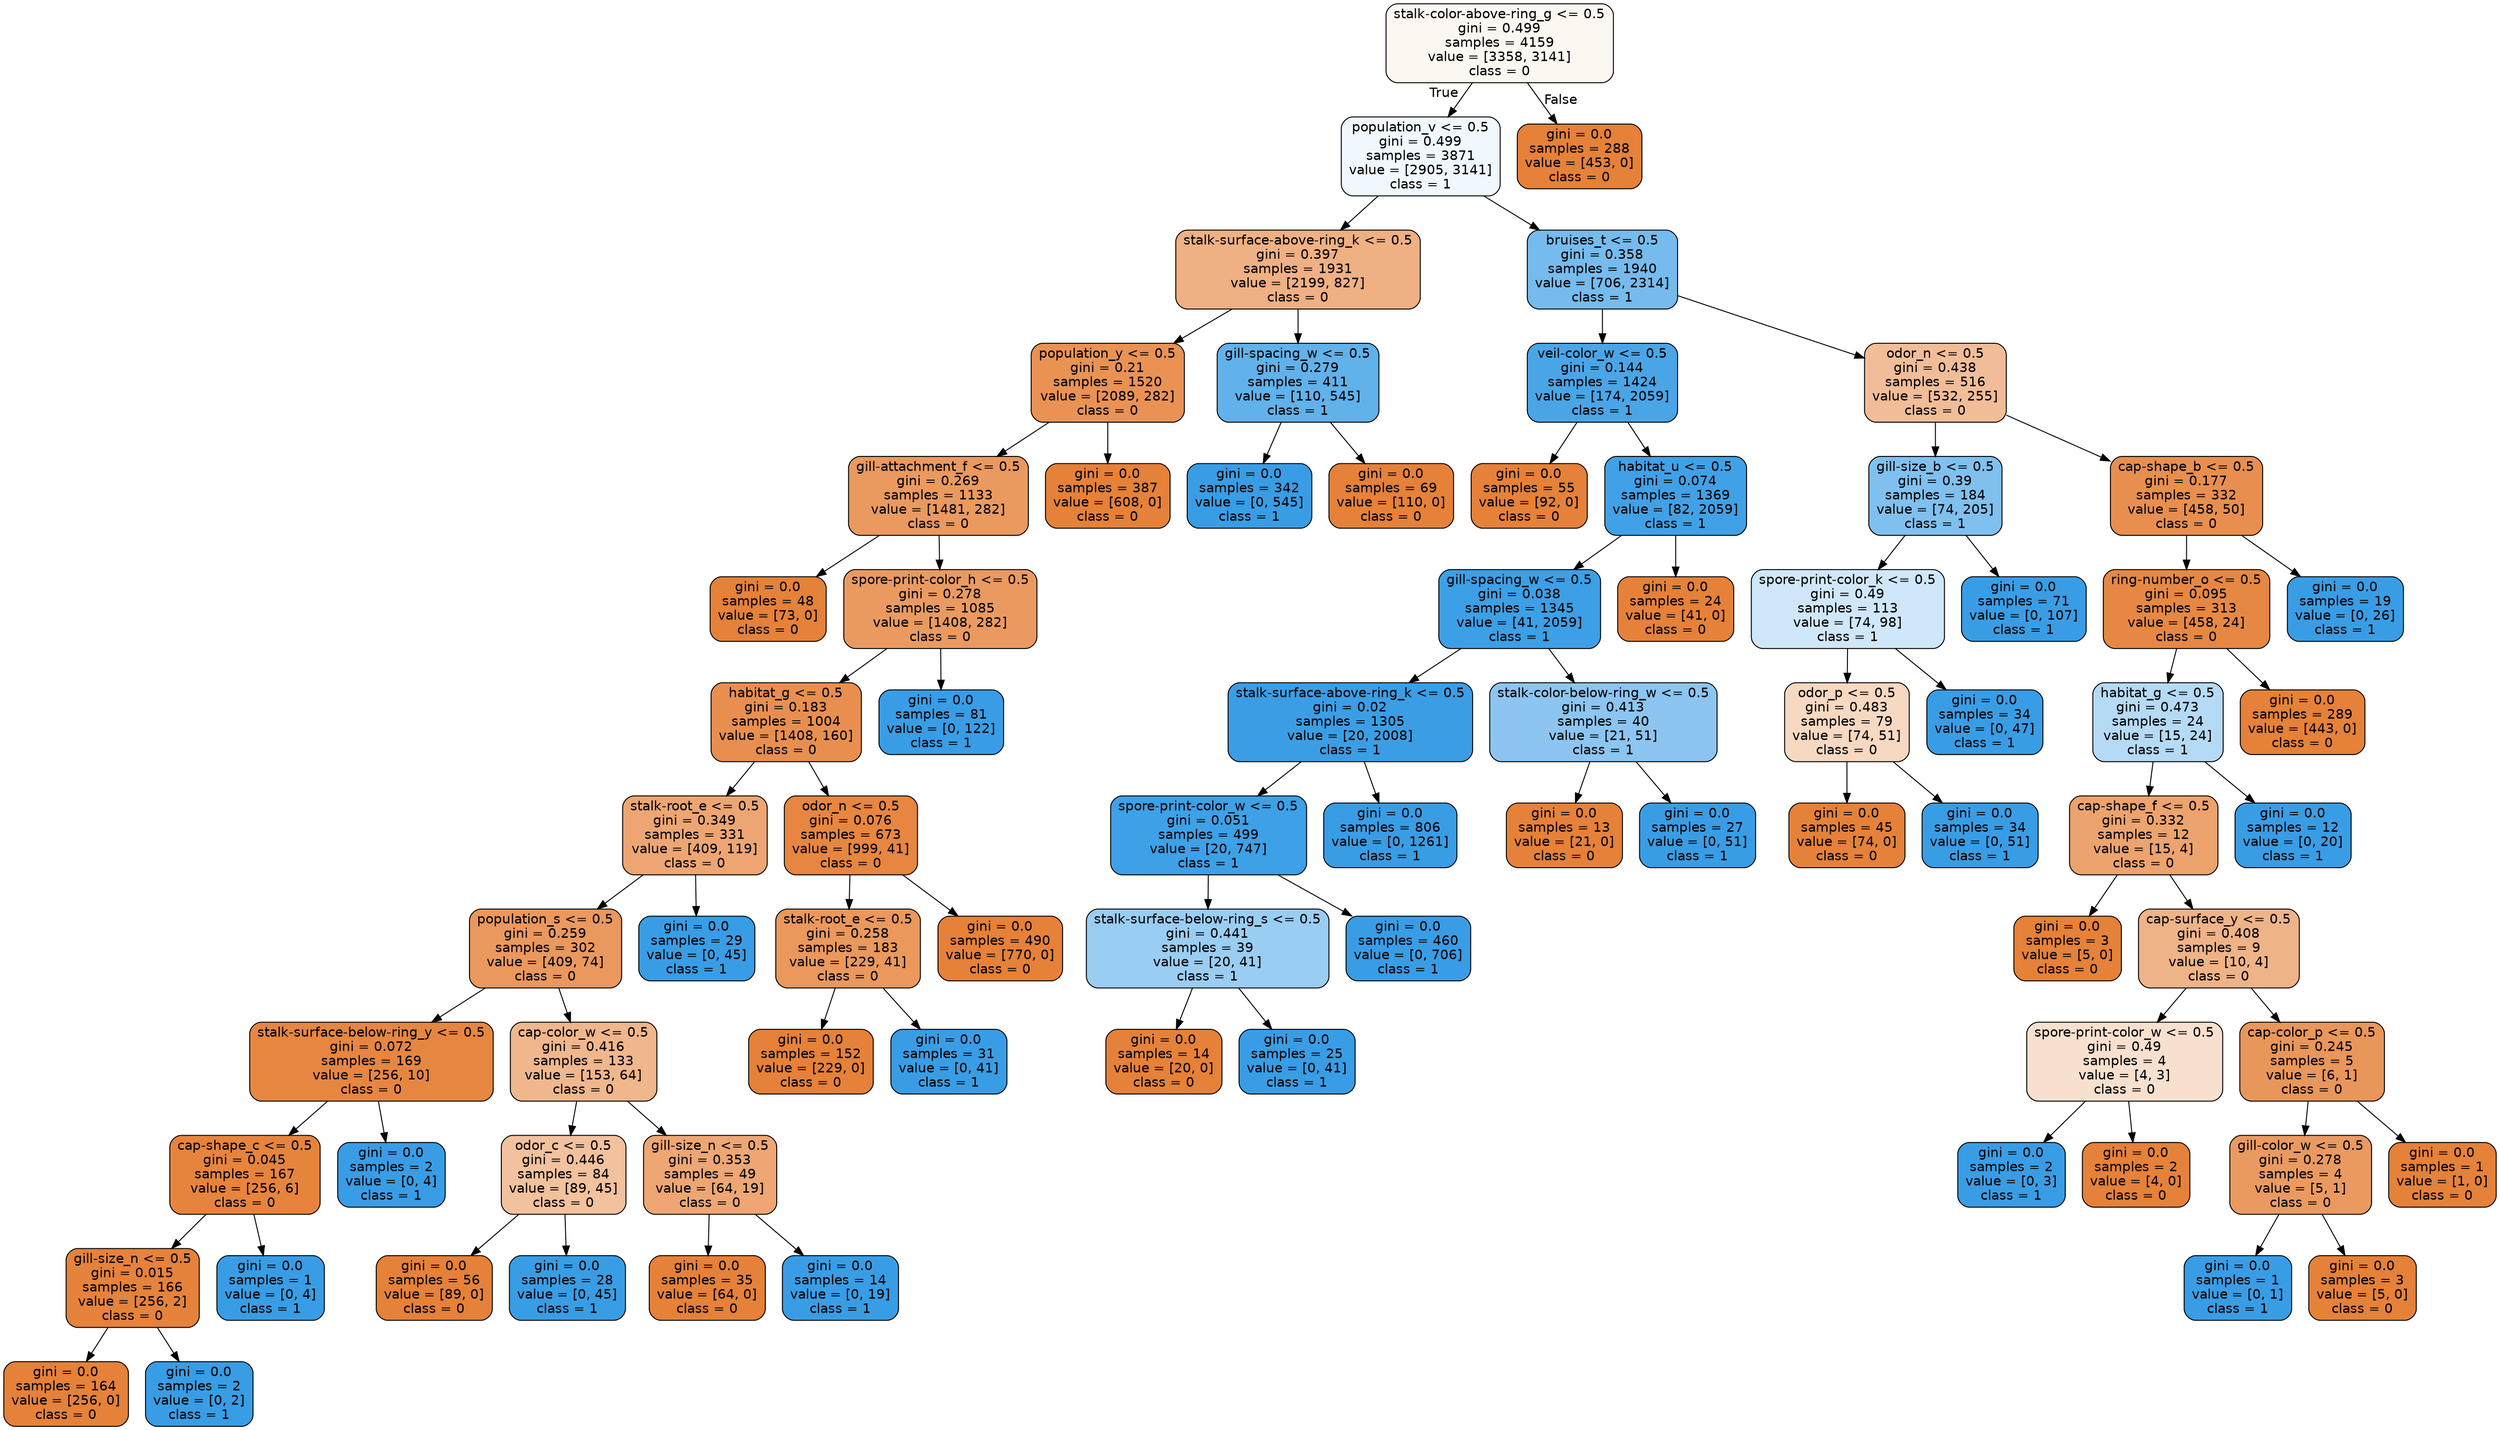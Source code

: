 digraph Tree {
node [shape=box, style="filled, rounded", color="black", fontname="helvetica"] ;
edge [fontname="helvetica"] ;
0 [label="stalk-color-above-ring_g <= 0.5\ngini = 0.499\nsamples = 4159\nvalue = [3358, 3141]\nclass = 0", fillcolor="#fdf7f2"] ;
1 [label="population_v <= 0.5\ngini = 0.499\nsamples = 3871\nvalue = [2905, 3141]\nclass = 1", fillcolor="#f0f8fd"] ;
0 -> 1 [labeldistance=2.5, labelangle=45, headlabel="True"] ;
2 [label="stalk-surface-above-ring_k <= 0.5\ngini = 0.397\nsamples = 1931\nvalue = [2199, 827]\nclass = 0", fillcolor="#efb083"] ;
1 -> 2 ;
3 [label="population_y <= 0.5\ngini = 0.21\nsamples = 1520\nvalue = [2089, 282]\nclass = 0", fillcolor="#e99254"] ;
2 -> 3 ;
4 [label="gill-attachment_f <= 0.5\ngini = 0.269\nsamples = 1133\nvalue = [1481, 282]\nclass = 0", fillcolor="#ea995f"] ;
3 -> 4 ;
5 [label="gini = 0.0\nsamples = 48\nvalue = [73, 0]\nclass = 0", fillcolor="#e58139"] ;
4 -> 5 ;
6 [label="spore-print-color_h <= 0.5\ngini = 0.278\nsamples = 1085\nvalue = [1408, 282]\nclass = 0", fillcolor="#ea9a61"] ;
4 -> 6 ;
7 [label="habitat_g <= 0.5\ngini = 0.183\nsamples = 1004\nvalue = [1408, 160]\nclass = 0", fillcolor="#e88f50"] ;
6 -> 7 ;
8 [label="stalk-root_e <= 0.5\ngini = 0.349\nsamples = 331\nvalue = [409, 119]\nclass = 0", fillcolor="#eda673"] ;
7 -> 8 ;
9 [label="population_s <= 0.5\ngini = 0.259\nsamples = 302\nvalue = [409, 74]\nclass = 0", fillcolor="#ea985d"] ;
8 -> 9 ;
10 [label="stalk-surface-below-ring_y <= 0.5\ngini = 0.072\nsamples = 169\nvalue = [256, 10]\nclass = 0", fillcolor="#e68641"] ;
9 -> 10 ;
11 [label="cap-shape_c <= 0.5\ngini = 0.045\nsamples = 167\nvalue = [256, 6]\nclass = 0", fillcolor="#e6843e"] ;
10 -> 11 ;
12 [label="gill-size_n <= 0.5\ngini = 0.015\nsamples = 166\nvalue = [256, 2]\nclass = 0", fillcolor="#e5823b"] ;
11 -> 12 ;
13 [label="gini = 0.0\nsamples = 164\nvalue = [256, 0]\nclass = 0", fillcolor="#e58139"] ;
12 -> 13 ;
14 [label="gini = 0.0\nsamples = 2\nvalue = [0, 2]\nclass = 1", fillcolor="#399de5"] ;
12 -> 14 ;
15 [label="gini = 0.0\nsamples = 1\nvalue = [0, 4]\nclass = 1", fillcolor="#399de5"] ;
11 -> 15 ;
16 [label="gini = 0.0\nsamples = 2\nvalue = [0, 4]\nclass = 1", fillcolor="#399de5"] ;
10 -> 16 ;
17 [label="cap-color_w <= 0.5\ngini = 0.416\nsamples = 133\nvalue = [153, 64]\nclass = 0", fillcolor="#f0b68c"] ;
9 -> 17 ;
18 [label="odor_c <= 0.5\ngini = 0.446\nsamples = 84\nvalue = [89, 45]\nclass = 0", fillcolor="#f2c19d"] ;
17 -> 18 ;
19 [label="gini = 0.0\nsamples = 56\nvalue = [89, 0]\nclass = 0", fillcolor="#e58139"] ;
18 -> 19 ;
20 [label="gini = 0.0\nsamples = 28\nvalue = [0, 45]\nclass = 1", fillcolor="#399de5"] ;
18 -> 20 ;
21 [label="gill-size_n <= 0.5\ngini = 0.353\nsamples = 49\nvalue = [64, 19]\nclass = 0", fillcolor="#eda674"] ;
17 -> 21 ;
22 [label="gini = 0.0\nsamples = 35\nvalue = [64, 0]\nclass = 0", fillcolor="#e58139"] ;
21 -> 22 ;
23 [label="gini = 0.0\nsamples = 14\nvalue = [0, 19]\nclass = 1", fillcolor="#399de5"] ;
21 -> 23 ;
24 [label="gini = 0.0\nsamples = 29\nvalue = [0, 45]\nclass = 1", fillcolor="#399de5"] ;
8 -> 24 ;
25 [label="odor_n <= 0.5\ngini = 0.076\nsamples = 673\nvalue = [999, 41]\nclass = 0", fillcolor="#e68641"] ;
7 -> 25 ;
26 [label="stalk-root_e <= 0.5\ngini = 0.258\nsamples = 183\nvalue = [229, 41]\nclass = 0", fillcolor="#ea985c"] ;
25 -> 26 ;
27 [label="gini = 0.0\nsamples = 152\nvalue = [229, 0]\nclass = 0", fillcolor="#e58139"] ;
26 -> 27 ;
28 [label="gini = 0.0\nsamples = 31\nvalue = [0, 41]\nclass = 1", fillcolor="#399de5"] ;
26 -> 28 ;
29 [label="gini = 0.0\nsamples = 490\nvalue = [770, 0]\nclass = 0", fillcolor="#e58139"] ;
25 -> 29 ;
30 [label="gini = 0.0\nsamples = 81\nvalue = [0, 122]\nclass = 1", fillcolor="#399de5"] ;
6 -> 30 ;
31 [label="gini = 0.0\nsamples = 387\nvalue = [608, 0]\nclass = 0", fillcolor="#e58139"] ;
3 -> 31 ;
32 [label="gill-spacing_w <= 0.5\ngini = 0.279\nsamples = 411\nvalue = [110, 545]\nclass = 1", fillcolor="#61b1ea"] ;
2 -> 32 ;
33 [label="gini = 0.0\nsamples = 342\nvalue = [0, 545]\nclass = 1", fillcolor="#399de5"] ;
32 -> 33 ;
34 [label="gini = 0.0\nsamples = 69\nvalue = [110, 0]\nclass = 0", fillcolor="#e58139"] ;
32 -> 34 ;
35 [label="bruises_t <= 0.5\ngini = 0.358\nsamples = 1940\nvalue = [706, 2314]\nclass = 1", fillcolor="#75bbed"] ;
1 -> 35 ;
36 [label="veil-color_w <= 0.5\ngini = 0.144\nsamples = 1424\nvalue = [174, 2059]\nclass = 1", fillcolor="#4aa5e7"] ;
35 -> 36 ;
37 [label="gini = 0.0\nsamples = 55\nvalue = [92, 0]\nclass = 0", fillcolor="#e58139"] ;
36 -> 37 ;
38 [label="habitat_u <= 0.5\ngini = 0.074\nsamples = 1369\nvalue = [82, 2059]\nclass = 1", fillcolor="#41a1e6"] ;
36 -> 38 ;
39 [label="gill-spacing_w <= 0.5\ngini = 0.038\nsamples = 1345\nvalue = [41, 2059]\nclass = 1", fillcolor="#3d9fe6"] ;
38 -> 39 ;
40 [label="stalk-surface-above-ring_k <= 0.5\ngini = 0.02\nsamples = 1305\nvalue = [20, 2008]\nclass = 1", fillcolor="#3b9ee5"] ;
39 -> 40 ;
41 [label="spore-print-color_w <= 0.5\ngini = 0.051\nsamples = 499\nvalue = [20, 747]\nclass = 1", fillcolor="#3ea0e6"] ;
40 -> 41 ;
42 [label="stalk-surface-below-ring_s <= 0.5\ngini = 0.441\nsamples = 39\nvalue = [20, 41]\nclass = 1", fillcolor="#9acdf2"] ;
41 -> 42 ;
43 [label="gini = 0.0\nsamples = 14\nvalue = [20, 0]\nclass = 0", fillcolor="#e58139"] ;
42 -> 43 ;
44 [label="gini = 0.0\nsamples = 25\nvalue = [0, 41]\nclass = 1", fillcolor="#399de5"] ;
42 -> 44 ;
45 [label="gini = 0.0\nsamples = 460\nvalue = [0, 706]\nclass = 1", fillcolor="#399de5"] ;
41 -> 45 ;
46 [label="gini = 0.0\nsamples = 806\nvalue = [0, 1261]\nclass = 1", fillcolor="#399de5"] ;
40 -> 46 ;
47 [label="stalk-color-below-ring_w <= 0.5\ngini = 0.413\nsamples = 40\nvalue = [21, 51]\nclass = 1", fillcolor="#8bc5f0"] ;
39 -> 47 ;
48 [label="gini = 0.0\nsamples = 13\nvalue = [21, 0]\nclass = 0", fillcolor="#e58139"] ;
47 -> 48 ;
49 [label="gini = 0.0\nsamples = 27\nvalue = [0, 51]\nclass = 1", fillcolor="#399de5"] ;
47 -> 49 ;
50 [label="gini = 0.0\nsamples = 24\nvalue = [41, 0]\nclass = 0", fillcolor="#e58139"] ;
38 -> 50 ;
51 [label="odor_n <= 0.5\ngini = 0.438\nsamples = 516\nvalue = [532, 255]\nclass = 0", fillcolor="#f1bd98"] ;
35 -> 51 ;
52 [label="gill-size_b <= 0.5\ngini = 0.39\nsamples = 184\nvalue = [74, 205]\nclass = 1", fillcolor="#80c0ee"] ;
51 -> 52 ;
53 [label="spore-print-color_k <= 0.5\ngini = 0.49\nsamples = 113\nvalue = [74, 98]\nclass = 1", fillcolor="#cfe7f9"] ;
52 -> 53 ;
54 [label="odor_p <= 0.5\ngini = 0.483\nsamples = 79\nvalue = [74, 51]\nclass = 0", fillcolor="#f7d8c1"] ;
53 -> 54 ;
55 [label="gini = 0.0\nsamples = 45\nvalue = [74, 0]\nclass = 0", fillcolor="#e58139"] ;
54 -> 55 ;
56 [label="gini = 0.0\nsamples = 34\nvalue = [0, 51]\nclass = 1", fillcolor="#399de5"] ;
54 -> 56 ;
57 [label="gini = 0.0\nsamples = 34\nvalue = [0, 47]\nclass = 1", fillcolor="#399de5"] ;
53 -> 57 ;
58 [label="gini = 0.0\nsamples = 71\nvalue = [0, 107]\nclass = 1", fillcolor="#399de5"] ;
52 -> 58 ;
59 [label="cap-shape_b <= 0.5\ngini = 0.177\nsamples = 332\nvalue = [458, 50]\nclass = 0", fillcolor="#e88f4f"] ;
51 -> 59 ;
60 [label="ring-number_o <= 0.5\ngini = 0.095\nsamples = 313\nvalue = [458, 24]\nclass = 0", fillcolor="#e68843"] ;
59 -> 60 ;
61 [label="habitat_g <= 0.5\ngini = 0.473\nsamples = 24\nvalue = [15, 24]\nclass = 1", fillcolor="#b5daf5"] ;
60 -> 61 ;
62 [label="cap-shape_f <= 0.5\ngini = 0.332\nsamples = 12\nvalue = [15, 4]\nclass = 0", fillcolor="#eca36e"] ;
61 -> 62 ;
63 [label="gini = 0.0\nsamples = 3\nvalue = [5, 0]\nclass = 0", fillcolor="#e58139"] ;
62 -> 63 ;
64 [label="cap-surface_y <= 0.5\ngini = 0.408\nsamples = 9\nvalue = [10, 4]\nclass = 0", fillcolor="#efb388"] ;
62 -> 64 ;
65 [label="spore-print-color_w <= 0.5\ngini = 0.49\nsamples = 4\nvalue = [4, 3]\nclass = 0", fillcolor="#f8e0ce"] ;
64 -> 65 ;
66 [label="gini = 0.0\nsamples = 2\nvalue = [0, 3]\nclass = 1", fillcolor="#399de5"] ;
65 -> 66 ;
67 [label="gini = 0.0\nsamples = 2\nvalue = [4, 0]\nclass = 0", fillcolor="#e58139"] ;
65 -> 67 ;
68 [label="cap-color_p <= 0.5\ngini = 0.245\nsamples = 5\nvalue = [6, 1]\nclass = 0", fillcolor="#e9965a"] ;
64 -> 68 ;
69 [label="gill-color_w <= 0.5\ngini = 0.278\nsamples = 4\nvalue = [5, 1]\nclass = 0", fillcolor="#ea9a61"] ;
68 -> 69 ;
70 [label="gini = 0.0\nsamples = 1\nvalue = [0, 1]\nclass = 1", fillcolor="#399de5"] ;
69 -> 70 ;
71 [label="gini = 0.0\nsamples = 3\nvalue = [5, 0]\nclass = 0", fillcolor="#e58139"] ;
69 -> 71 ;
72 [label="gini = 0.0\nsamples = 1\nvalue = [1, 0]\nclass = 0", fillcolor="#e58139"] ;
68 -> 72 ;
73 [label="gini = 0.0\nsamples = 12\nvalue = [0, 20]\nclass = 1", fillcolor="#399de5"] ;
61 -> 73 ;
74 [label="gini = 0.0\nsamples = 289\nvalue = [443, 0]\nclass = 0", fillcolor="#e58139"] ;
60 -> 74 ;
75 [label="gini = 0.0\nsamples = 19\nvalue = [0, 26]\nclass = 1", fillcolor="#399de5"] ;
59 -> 75 ;
76 [label="gini = 0.0\nsamples = 288\nvalue = [453, 0]\nclass = 0", fillcolor="#e58139"] ;
0 -> 76 [labeldistance=2.5, labelangle=-45, headlabel="False"] ;
}